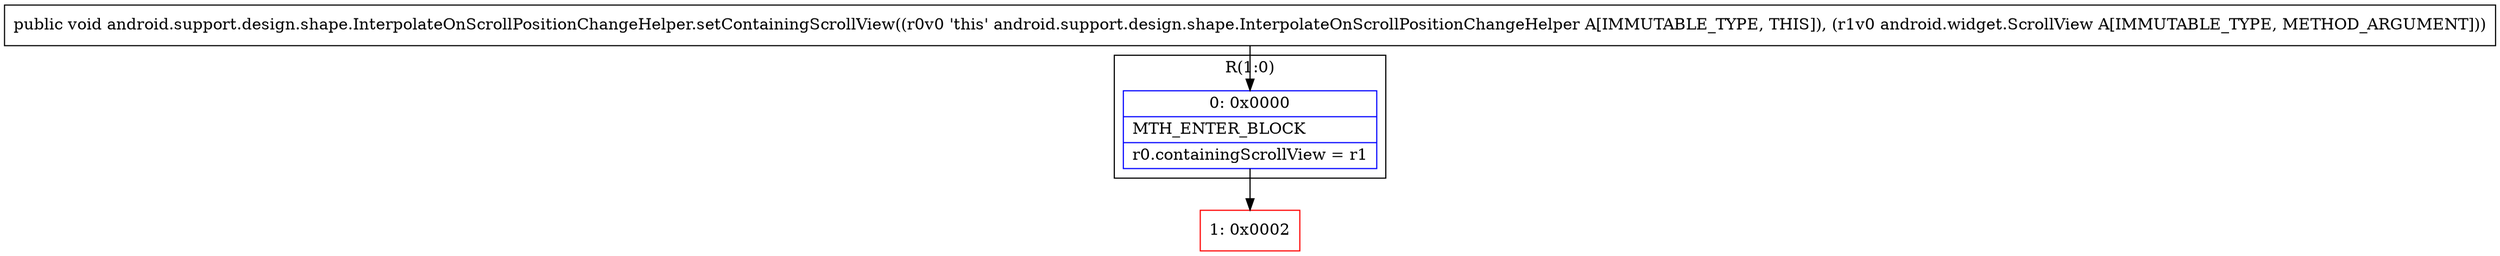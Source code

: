 digraph "CFG forandroid.support.design.shape.InterpolateOnScrollPositionChangeHelper.setContainingScrollView(Landroid\/widget\/ScrollView;)V" {
subgraph cluster_Region_2118629145 {
label = "R(1:0)";
node [shape=record,color=blue];
Node_0 [shape=record,label="{0\:\ 0x0000|MTH_ENTER_BLOCK\l|r0.containingScrollView = r1\l}"];
}
Node_1 [shape=record,color=red,label="{1\:\ 0x0002}"];
MethodNode[shape=record,label="{public void android.support.design.shape.InterpolateOnScrollPositionChangeHelper.setContainingScrollView((r0v0 'this' android.support.design.shape.InterpolateOnScrollPositionChangeHelper A[IMMUTABLE_TYPE, THIS]), (r1v0 android.widget.ScrollView A[IMMUTABLE_TYPE, METHOD_ARGUMENT])) }"];
MethodNode -> Node_0;
Node_0 -> Node_1;
}

